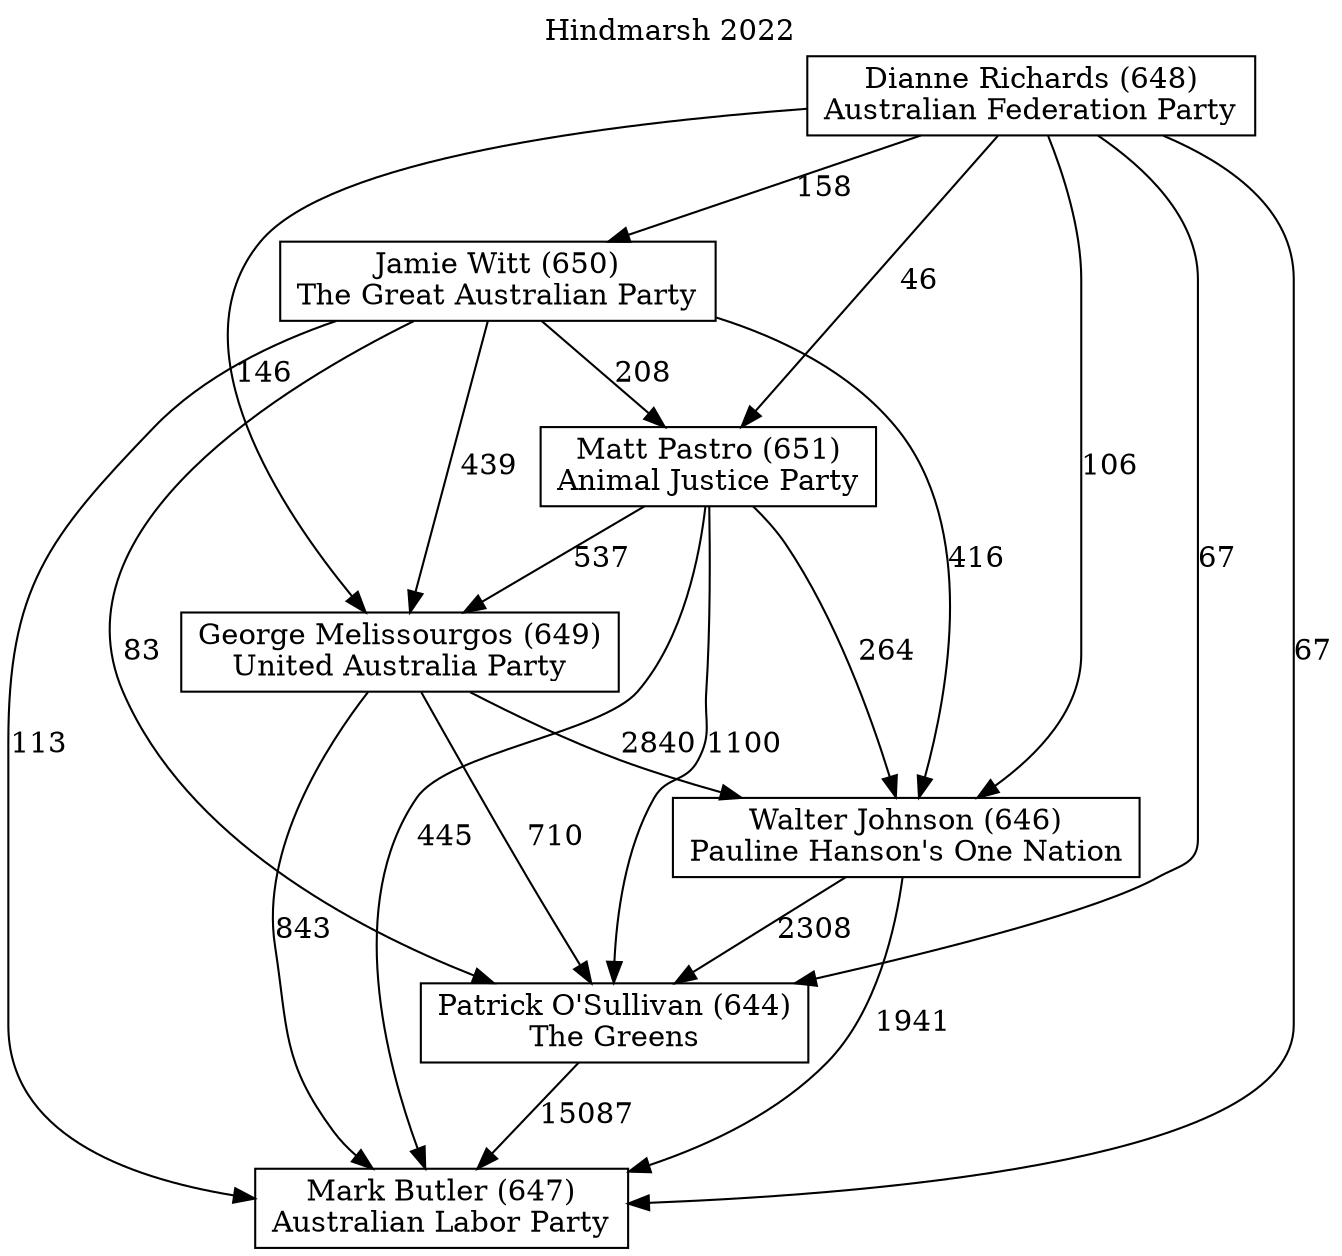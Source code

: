// House preference flow
digraph "Mark Butler (647)_Hindmarsh_2022" {
	graph [label="Hindmarsh 2022" labelloc=t mclimit=10]
	node [shape=box]
	"Dianne Richards (648)" [label="Dianne Richards (648)
Australian Federation Party"]
	"George Melissourgos (649)" [label="George Melissourgos (649)
United Australia Party"]
	"Jamie Witt (650)" [label="Jamie Witt (650)
The Great Australian Party"]
	"Mark Butler (647)" [label="Mark Butler (647)
Australian Labor Party"]
	"Matt Pastro (651)" [label="Matt Pastro (651)
Animal Justice Party"]
	"Patrick O'Sullivan (644)" [label="Patrick O'Sullivan (644)
The Greens"]
	"Walter Johnson (646)" [label="Walter Johnson (646)
Pauline Hanson's One Nation"]
	"Dianne Richards (648)" -> "George Melissourgos (649)" [label=146]
	"Dianne Richards (648)" -> "Jamie Witt (650)" [label=158]
	"Dianne Richards (648)" -> "Mark Butler (647)" [label=67]
	"Dianne Richards (648)" -> "Matt Pastro (651)" [label=46]
	"Dianne Richards (648)" -> "Patrick O'Sullivan (644)" [label=67]
	"Dianne Richards (648)" -> "Walter Johnson (646)" [label=106]
	"George Melissourgos (649)" -> "Mark Butler (647)" [label=843]
	"George Melissourgos (649)" -> "Patrick O'Sullivan (644)" [label=710]
	"George Melissourgos (649)" -> "Walter Johnson (646)" [label=2840]
	"Jamie Witt (650)" -> "George Melissourgos (649)" [label=439]
	"Jamie Witt (650)" -> "Mark Butler (647)" [label=113]
	"Jamie Witt (650)" -> "Matt Pastro (651)" [label=208]
	"Jamie Witt (650)" -> "Patrick O'Sullivan (644)" [label=83]
	"Jamie Witt (650)" -> "Walter Johnson (646)" [label=416]
	"Matt Pastro (651)" -> "George Melissourgos (649)" [label=537]
	"Matt Pastro (651)" -> "Mark Butler (647)" [label=445]
	"Matt Pastro (651)" -> "Patrick O'Sullivan (644)" [label=1100]
	"Matt Pastro (651)" -> "Walter Johnson (646)" [label=264]
	"Patrick O'Sullivan (644)" -> "Mark Butler (647)" [label=15087]
	"Walter Johnson (646)" -> "Mark Butler (647)" [label=1941]
	"Walter Johnson (646)" -> "Patrick O'Sullivan (644)" [label=2308]
}
